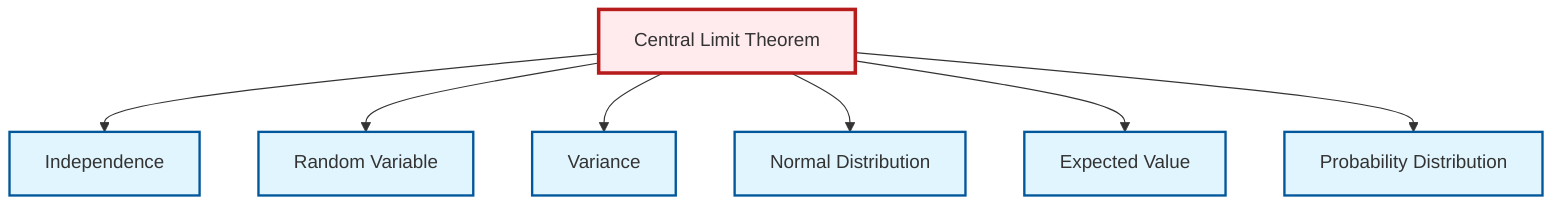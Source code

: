graph TD
    classDef definition fill:#e1f5fe,stroke:#01579b,stroke-width:2px
    classDef theorem fill:#f3e5f5,stroke:#4a148c,stroke-width:2px
    classDef axiom fill:#fff3e0,stroke:#e65100,stroke-width:2px
    classDef example fill:#e8f5e9,stroke:#1b5e20,stroke-width:2px
    classDef current fill:#ffebee,stroke:#b71c1c,stroke-width:3px
    def-random-variable["Random Variable"]:::definition
    def-normal-distribution["Normal Distribution"]:::definition
    def-probability-distribution["Probability Distribution"]:::definition
    def-expectation["Expected Value"]:::definition
    def-independence["Independence"]:::definition
    def-variance["Variance"]:::definition
    thm-central-limit["Central Limit Theorem"]:::theorem
    thm-central-limit --> def-independence
    thm-central-limit --> def-random-variable
    thm-central-limit --> def-variance
    thm-central-limit --> def-normal-distribution
    thm-central-limit --> def-expectation
    thm-central-limit --> def-probability-distribution
    class thm-central-limit current